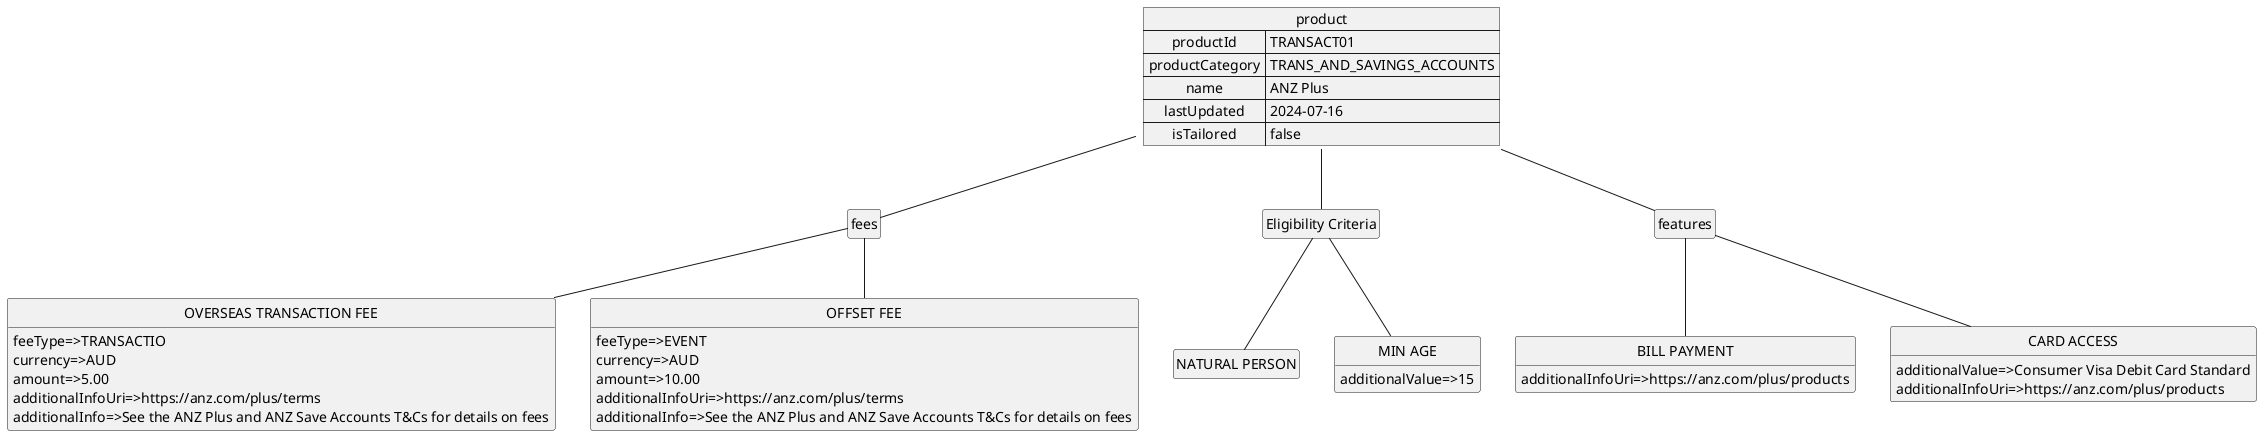 @startuml
hide circle
hide empty members

map product {
    productId=>TRANSACT01
    productCategory=>TRANS_AND_SAVINGS_ACCOUNTS
    name=>ANZ Plus
    lastUpdated=>2024-07-16
    isTailored=>false
} 

class "BILL PAYMENT" as f1 {
    additionalInfoUri=>https://anz.com/plus/products
}

class "CARD ACCESS" as f2 {
    additionalValue=>Consumer Visa Debit Card Standard
    additionalInfoUri=>https://anz.com/plus/products
}


class "NATURAL PERSON" as ec1

class "MIN AGE" as ec2 {
    additionalValue=>15
}

class fees
class "OVERSEAS TRANSACTION FEE" as fee1 {
    feeType=>TRANSACTIO
    currency=>AUD
    amount=>5.00
    additionalInfoUri=>https://anz.com/plus/terms
    additionalInfo=>See the ANZ Plus and ANZ Save Accounts T&Cs for details on fees
}
class "OFFSET FEE" as fee2 {
    feeType=>EVENT
    currency=>AUD
    amount=>10.00
    additionalInfoUri=>https://anz.com/plus/terms
    additionalInfo=>See the ANZ Plus and ANZ Save Accounts T&Cs for details on fees
}


product -- "Eligibility Criteria"
"Eligibility Criteria"--ec1
"Eligibility Criteria"--ec2
product -- features
features -- f1
features -- f2
product -- fees
fees -- fee1
fees -- fee2
@enduml
